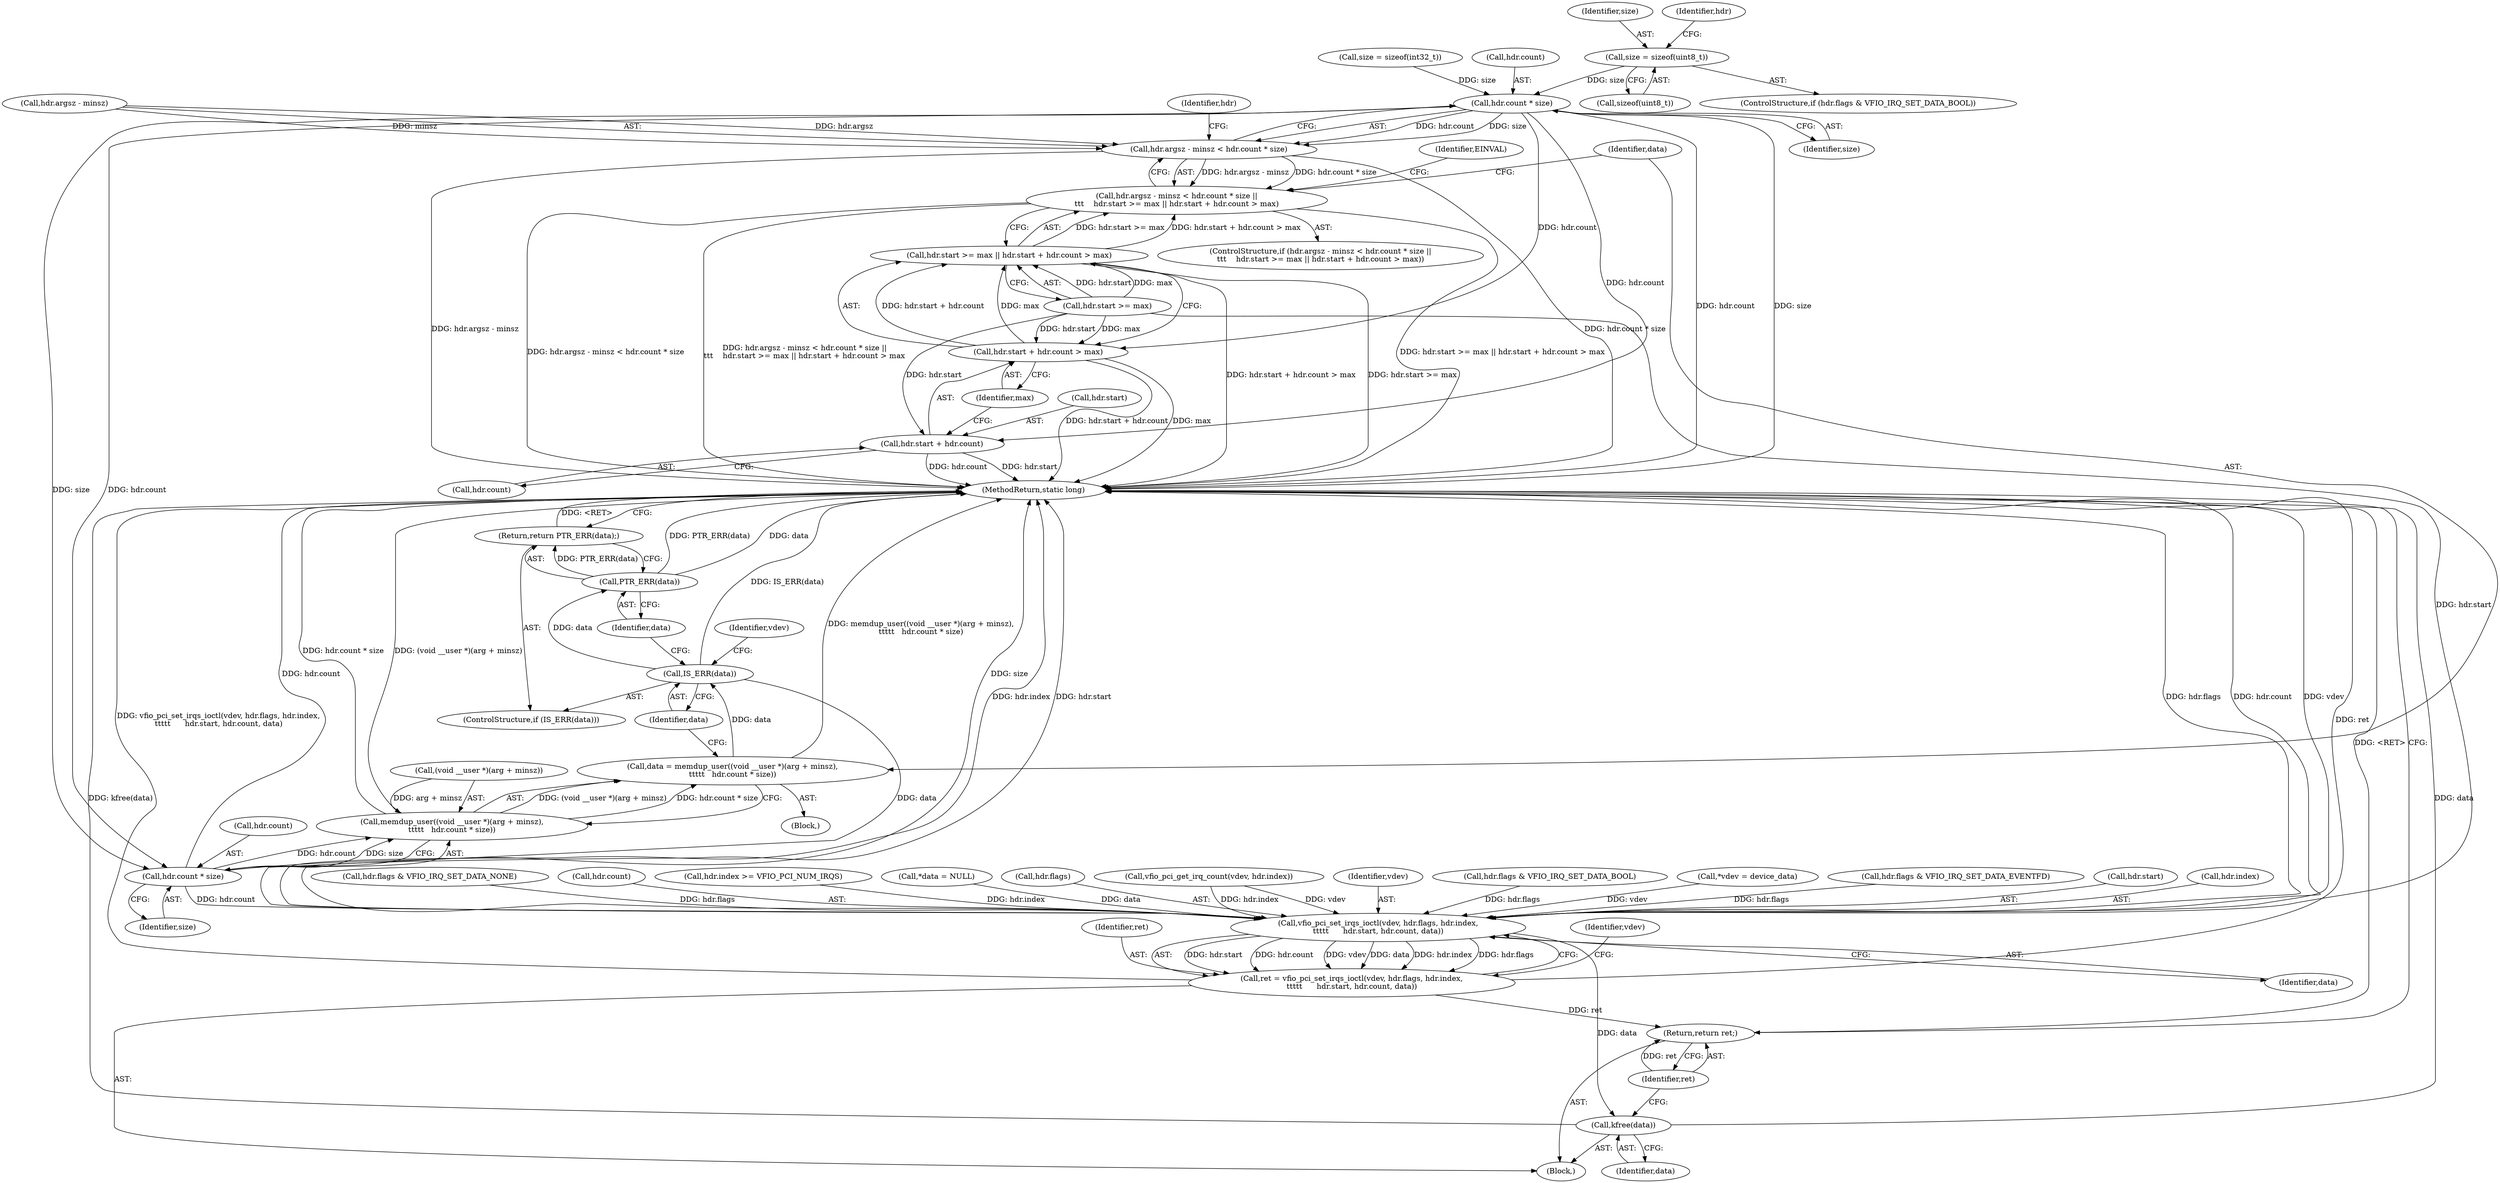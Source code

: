 digraph "0_linux_05692d7005a364add85c6e25a6c4447ce08f913a@API" {
"1000768" [label="(Call,size = sizeof(uint8_t))"];
"1000795" [label="(Call,hdr.count * size)"];
"1000789" [label="(Call,hdr.argsz - minsz < hdr.count * size)"];
"1000788" [label="(Call,hdr.argsz - minsz < hdr.count * size ||\n\t\t\t    hdr.start >= max || hdr.start + hdr.count > max)"];
"1000806" [label="(Call,hdr.start + hdr.count > max)"];
"1000800" [label="(Call,hdr.start >= max || hdr.start + hdr.count > max)"];
"1000807" [label="(Call,hdr.start + hdr.count)"];
"1000826" [label="(Call,hdr.count * size)"];
"1000820" [label="(Call,memdup_user((void __user *)(arg + minsz),\n\t\t\t\t\t   hdr.count * size))"];
"1000818" [label="(Call,data = memdup_user((void __user *)(arg + minsz),\n\t\t\t\t\t   hdr.count * size))"];
"1000832" [label="(Call,IS_ERR(data))"];
"1000835" [label="(Call,PTR_ERR(data))"];
"1000834" [label="(Return,return PTR_ERR(data);)"];
"1000844" [label="(Call,vfio_pci_set_irqs_ioctl(vdev, hdr.flags, hdr.index,\n\t\t\t\t\t      hdr.start, hdr.count, data))"];
"1000842" [label="(Call,ret = vfio_pci_set_irqs_ioctl(vdev, hdr.flags, hdr.index,\n\t\t\t\t\t      hdr.start, hdr.count, data))"];
"1000866" [label="(Return,return ret;)"];
"1000864" [label="(Call,kfree(data))"];
"1000833" [label="(Identifier,data)"];
"1000801" [label="(Call,hdr.start >= max)"];
"1000752" [label="(Block,)"];
"1000769" [label="(Identifier,size)"];
"1000747" [label="(Call,hdr.flags & VFIO_IRQ_SET_DATA_NONE)"];
"1000855" [label="(Call,hdr.count)"];
"1000792" [label="(Identifier,hdr)"];
"1000867" [label="(Identifier,ret)"];
"1000811" [label="(Call,hdr.count)"];
"1000830" [label="(Identifier,size)"];
"1000819" [label="(Identifier,data)"];
"1000729" [label="(Call,hdr.index >= VFIO_PCI_NUM_IRQS)"];
"1000703" [label="(Call,*data = NULL)"];
"1000820" [label="(Call,memdup_user((void __user *)(arg + minsz),\n\t\t\t\t\t   hdr.count * size))"];
"1000800" [label="(Call,hdr.start >= max || hdr.start + hdr.count > max)"];
"1000788" [label="(Call,hdr.argsz - minsz < hdr.count * size ||\n\t\t\t    hdr.start >= max || hdr.start + hdr.count > max)"];
"1000779" [label="(Call,size = sizeof(int32_t))"];
"1000817" [label="(Identifier,EINVAL)"];
"1000865" [label="(Identifier,data)"];
"1000790" [label="(Call,hdr.argsz - minsz)"];
"1000846" [label="(Call,hdr.flags)"];
"1000757" [label="(Call,vfio_pci_get_irq_count(vdev, hdr.index))"];
"1000808" [label="(Call,hdr.start)"];
"1000834" [label="(Return,return PTR_ERR(data);)"];
"1000866" [label="(Return,return ret;)"];
"1001369" [label="(MethodReturn,static long)"];
"1000845" [label="(Identifier,vdev)"];
"1000763" [label="(Call,hdr.flags & VFIO_IRQ_SET_DATA_BOOL)"];
"1000814" [label="(Identifier,max)"];
"1000122" [label="(Call,*vdev = device_data)"];
"1000789" [label="(Call,hdr.argsz - minsz < hdr.count * size)"];
"1000799" [label="(Identifier,size)"];
"1000803" [label="(Identifier,hdr)"];
"1000795" [label="(Call,hdr.count * size)"];
"1000843" [label="(Identifier,ret)"];
"1000835" [label="(Call,PTR_ERR(data))"];
"1000832" [label="(Call,IS_ERR(data))"];
"1000774" [label="(Call,hdr.flags & VFIO_IRQ_SET_DATA_EVENTFD)"];
"1000768" [label="(Call,size = sizeof(uint8_t))"];
"1000840" [label="(Identifier,vdev)"];
"1000806" [label="(Call,hdr.start + hdr.count > max)"];
"1000787" [label="(ControlStructure,if (hdr.argsz - minsz < hdr.count * size ||\n\t\t\t    hdr.start >= max || hdr.start + hdr.count > max))"];
"1000818" [label="(Call,data = memdup_user((void __user *)(arg + minsz),\n\t\t\t\t\t   hdr.count * size))"];
"1000826" [label="(Call,hdr.count * size)"];
"1000858" [label="(Identifier,data)"];
"1000827" [label="(Call,hdr.count)"];
"1000842" [label="(Call,ret = vfio_pci_set_irqs_ioctl(vdev, hdr.flags, hdr.index,\n\t\t\t\t\t      hdr.start, hdr.count, data))"];
"1000700" [label="(Block,)"];
"1000762" [label="(ControlStructure,if (hdr.flags & VFIO_IRQ_SET_DATA_BOOL))"];
"1000862" [label="(Identifier,vdev)"];
"1000821" [label="(Call,(void __user *)(arg + minsz))"];
"1000852" [label="(Call,hdr.start)"];
"1000864" [label="(Call,kfree(data))"];
"1000807" [label="(Call,hdr.start + hdr.count)"];
"1000796" [label="(Call,hdr.count)"];
"1000849" [label="(Call,hdr.index)"];
"1000836" [label="(Identifier,data)"];
"1000844" [label="(Call,vfio_pci_set_irqs_ioctl(vdev, hdr.flags, hdr.index,\n\t\t\t\t\t      hdr.start, hdr.count, data))"];
"1000831" [label="(ControlStructure,if (IS_ERR(data)))"];
"1000770" [label="(Call,sizeof(uint8_t))"];
"1000768" -> "1000762"  [label="AST: "];
"1000768" -> "1000770"  [label="CFG: "];
"1000769" -> "1000768"  [label="AST: "];
"1000770" -> "1000768"  [label="AST: "];
"1000792" -> "1000768"  [label="CFG: "];
"1000768" -> "1000795"  [label="DDG: size"];
"1000795" -> "1000789"  [label="AST: "];
"1000795" -> "1000799"  [label="CFG: "];
"1000796" -> "1000795"  [label="AST: "];
"1000799" -> "1000795"  [label="AST: "];
"1000789" -> "1000795"  [label="CFG: "];
"1000795" -> "1001369"  [label="DDG: hdr.count"];
"1000795" -> "1001369"  [label="DDG: size"];
"1000795" -> "1000789"  [label="DDG: hdr.count"];
"1000795" -> "1000789"  [label="DDG: size"];
"1000779" -> "1000795"  [label="DDG: size"];
"1000795" -> "1000806"  [label="DDG: hdr.count"];
"1000795" -> "1000807"  [label="DDG: hdr.count"];
"1000795" -> "1000826"  [label="DDG: hdr.count"];
"1000795" -> "1000826"  [label="DDG: size"];
"1000789" -> "1000788"  [label="AST: "];
"1000790" -> "1000789"  [label="AST: "];
"1000803" -> "1000789"  [label="CFG: "];
"1000788" -> "1000789"  [label="CFG: "];
"1000789" -> "1001369"  [label="DDG: hdr.argsz - minsz"];
"1000789" -> "1001369"  [label="DDG: hdr.count * size"];
"1000789" -> "1000788"  [label="DDG: hdr.argsz - minsz"];
"1000789" -> "1000788"  [label="DDG: hdr.count * size"];
"1000790" -> "1000789"  [label="DDG: hdr.argsz"];
"1000790" -> "1000789"  [label="DDG: minsz"];
"1000788" -> "1000787"  [label="AST: "];
"1000788" -> "1000800"  [label="CFG: "];
"1000800" -> "1000788"  [label="AST: "];
"1000817" -> "1000788"  [label="CFG: "];
"1000819" -> "1000788"  [label="CFG: "];
"1000788" -> "1001369"  [label="DDG: hdr.argsz - minsz < hdr.count * size"];
"1000788" -> "1001369"  [label="DDG: hdr.argsz - minsz < hdr.count * size ||\n\t\t\t    hdr.start >= max || hdr.start + hdr.count > max"];
"1000788" -> "1001369"  [label="DDG: hdr.start >= max || hdr.start + hdr.count > max"];
"1000800" -> "1000788"  [label="DDG: hdr.start >= max"];
"1000800" -> "1000788"  [label="DDG: hdr.start + hdr.count > max"];
"1000806" -> "1000800"  [label="AST: "];
"1000806" -> "1000814"  [label="CFG: "];
"1000807" -> "1000806"  [label="AST: "];
"1000814" -> "1000806"  [label="AST: "];
"1000800" -> "1000806"  [label="CFG: "];
"1000806" -> "1001369"  [label="DDG: hdr.start + hdr.count"];
"1000806" -> "1001369"  [label="DDG: max"];
"1000806" -> "1000800"  [label="DDG: hdr.start + hdr.count"];
"1000806" -> "1000800"  [label="DDG: max"];
"1000801" -> "1000806"  [label="DDG: hdr.start"];
"1000801" -> "1000806"  [label="DDG: max"];
"1000800" -> "1000801"  [label="CFG: "];
"1000801" -> "1000800"  [label="AST: "];
"1000800" -> "1001369"  [label="DDG: hdr.start + hdr.count > max"];
"1000800" -> "1001369"  [label="DDG: hdr.start >= max"];
"1000801" -> "1000800"  [label="DDG: hdr.start"];
"1000801" -> "1000800"  [label="DDG: max"];
"1000807" -> "1000811"  [label="CFG: "];
"1000808" -> "1000807"  [label="AST: "];
"1000811" -> "1000807"  [label="AST: "];
"1000814" -> "1000807"  [label="CFG: "];
"1000807" -> "1001369"  [label="DDG: hdr.start"];
"1000807" -> "1001369"  [label="DDG: hdr.count"];
"1000801" -> "1000807"  [label="DDG: hdr.start"];
"1000826" -> "1000820"  [label="AST: "];
"1000826" -> "1000830"  [label="CFG: "];
"1000827" -> "1000826"  [label="AST: "];
"1000830" -> "1000826"  [label="AST: "];
"1000820" -> "1000826"  [label="CFG: "];
"1000826" -> "1001369"  [label="DDG: hdr.count"];
"1000826" -> "1001369"  [label="DDG: size"];
"1000826" -> "1000820"  [label="DDG: hdr.count"];
"1000826" -> "1000820"  [label="DDG: size"];
"1000826" -> "1000844"  [label="DDG: hdr.count"];
"1000820" -> "1000818"  [label="AST: "];
"1000821" -> "1000820"  [label="AST: "];
"1000818" -> "1000820"  [label="CFG: "];
"1000820" -> "1001369"  [label="DDG: hdr.count * size"];
"1000820" -> "1001369"  [label="DDG: (void __user *)(arg + minsz)"];
"1000820" -> "1000818"  [label="DDG: (void __user *)(arg + minsz)"];
"1000820" -> "1000818"  [label="DDG: hdr.count * size"];
"1000821" -> "1000820"  [label="DDG: arg + minsz"];
"1000818" -> "1000752"  [label="AST: "];
"1000819" -> "1000818"  [label="AST: "];
"1000833" -> "1000818"  [label="CFG: "];
"1000818" -> "1001369"  [label="DDG: memdup_user((void __user *)(arg + minsz),\n\t\t\t\t\t   hdr.count * size)"];
"1000818" -> "1000832"  [label="DDG: data"];
"1000832" -> "1000831"  [label="AST: "];
"1000832" -> "1000833"  [label="CFG: "];
"1000833" -> "1000832"  [label="AST: "];
"1000836" -> "1000832"  [label="CFG: "];
"1000840" -> "1000832"  [label="CFG: "];
"1000832" -> "1001369"  [label="DDG: IS_ERR(data)"];
"1000832" -> "1000835"  [label="DDG: data"];
"1000832" -> "1000844"  [label="DDG: data"];
"1000835" -> "1000834"  [label="AST: "];
"1000835" -> "1000836"  [label="CFG: "];
"1000836" -> "1000835"  [label="AST: "];
"1000834" -> "1000835"  [label="CFG: "];
"1000835" -> "1001369"  [label="DDG: PTR_ERR(data)"];
"1000835" -> "1001369"  [label="DDG: data"];
"1000835" -> "1000834"  [label="DDG: PTR_ERR(data)"];
"1000834" -> "1000831"  [label="AST: "];
"1001369" -> "1000834"  [label="CFG: "];
"1000834" -> "1001369"  [label="DDG: <RET>"];
"1000844" -> "1000842"  [label="AST: "];
"1000844" -> "1000858"  [label="CFG: "];
"1000845" -> "1000844"  [label="AST: "];
"1000846" -> "1000844"  [label="AST: "];
"1000849" -> "1000844"  [label="AST: "];
"1000852" -> "1000844"  [label="AST: "];
"1000855" -> "1000844"  [label="AST: "];
"1000858" -> "1000844"  [label="AST: "];
"1000842" -> "1000844"  [label="CFG: "];
"1000844" -> "1001369"  [label="DDG: hdr.index"];
"1000844" -> "1001369"  [label="DDG: hdr.start"];
"1000844" -> "1001369"  [label="DDG: hdr.flags"];
"1000844" -> "1001369"  [label="DDG: hdr.count"];
"1000844" -> "1001369"  [label="DDG: vdev"];
"1000844" -> "1000842"  [label="DDG: hdr.start"];
"1000844" -> "1000842"  [label="DDG: hdr.count"];
"1000844" -> "1000842"  [label="DDG: vdev"];
"1000844" -> "1000842"  [label="DDG: data"];
"1000844" -> "1000842"  [label="DDG: hdr.index"];
"1000844" -> "1000842"  [label="DDG: hdr.flags"];
"1000757" -> "1000844"  [label="DDG: vdev"];
"1000757" -> "1000844"  [label="DDG: hdr.index"];
"1000122" -> "1000844"  [label="DDG: vdev"];
"1000747" -> "1000844"  [label="DDG: hdr.flags"];
"1000763" -> "1000844"  [label="DDG: hdr.flags"];
"1000774" -> "1000844"  [label="DDG: hdr.flags"];
"1000729" -> "1000844"  [label="DDG: hdr.index"];
"1000801" -> "1000844"  [label="DDG: hdr.start"];
"1000703" -> "1000844"  [label="DDG: data"];
"1000844" -> "1000864"  [label="DDG: data"];
"1000842" -> "1000700"  [label="AST: "];
"1000843" -> "1000842"  [label="AST: "];
"1000862" -> "1000842"  [label="CFG: "];
"1000842" -> "1001369"  [label="DDG: ret"];
"1000842" -> "1001369"  [label="DDG: vfio_pci_set_irqs_ioctl(vdev, hdr.flags, hdr.index,\n\t\t\t\t\t      hdr.start, hdr.count, data)"];
"1000842" -> "1000866"  [label="DDG: ret"];
"1000866" -> "1000700"  [label="AST: "];
"1000866" -> "1000867"  [label="CFG: "];
"1000867" -> "1000866"  [label="AST: "];
"1001369" -> "1000866"  [label="CFG: "];
"1000866" -> "1001369"  [label="DDG: <RET>"];
"1000867" -> "1000866"  [label="DDG: ret"];
"1000864" -> "1000700"  [label="AST: "];
"1000864" -> "1000865"  [label="CFG: "];
"1000865" -> "1000864"  [label="AST: "];
"1000867" -> "1000864"  [label="CFG: "];
"1000864" -> "1001369"  [label="DDG: data"];
"1000864" -> "1001369"  [label="DDG: kfree(data)"];
}

